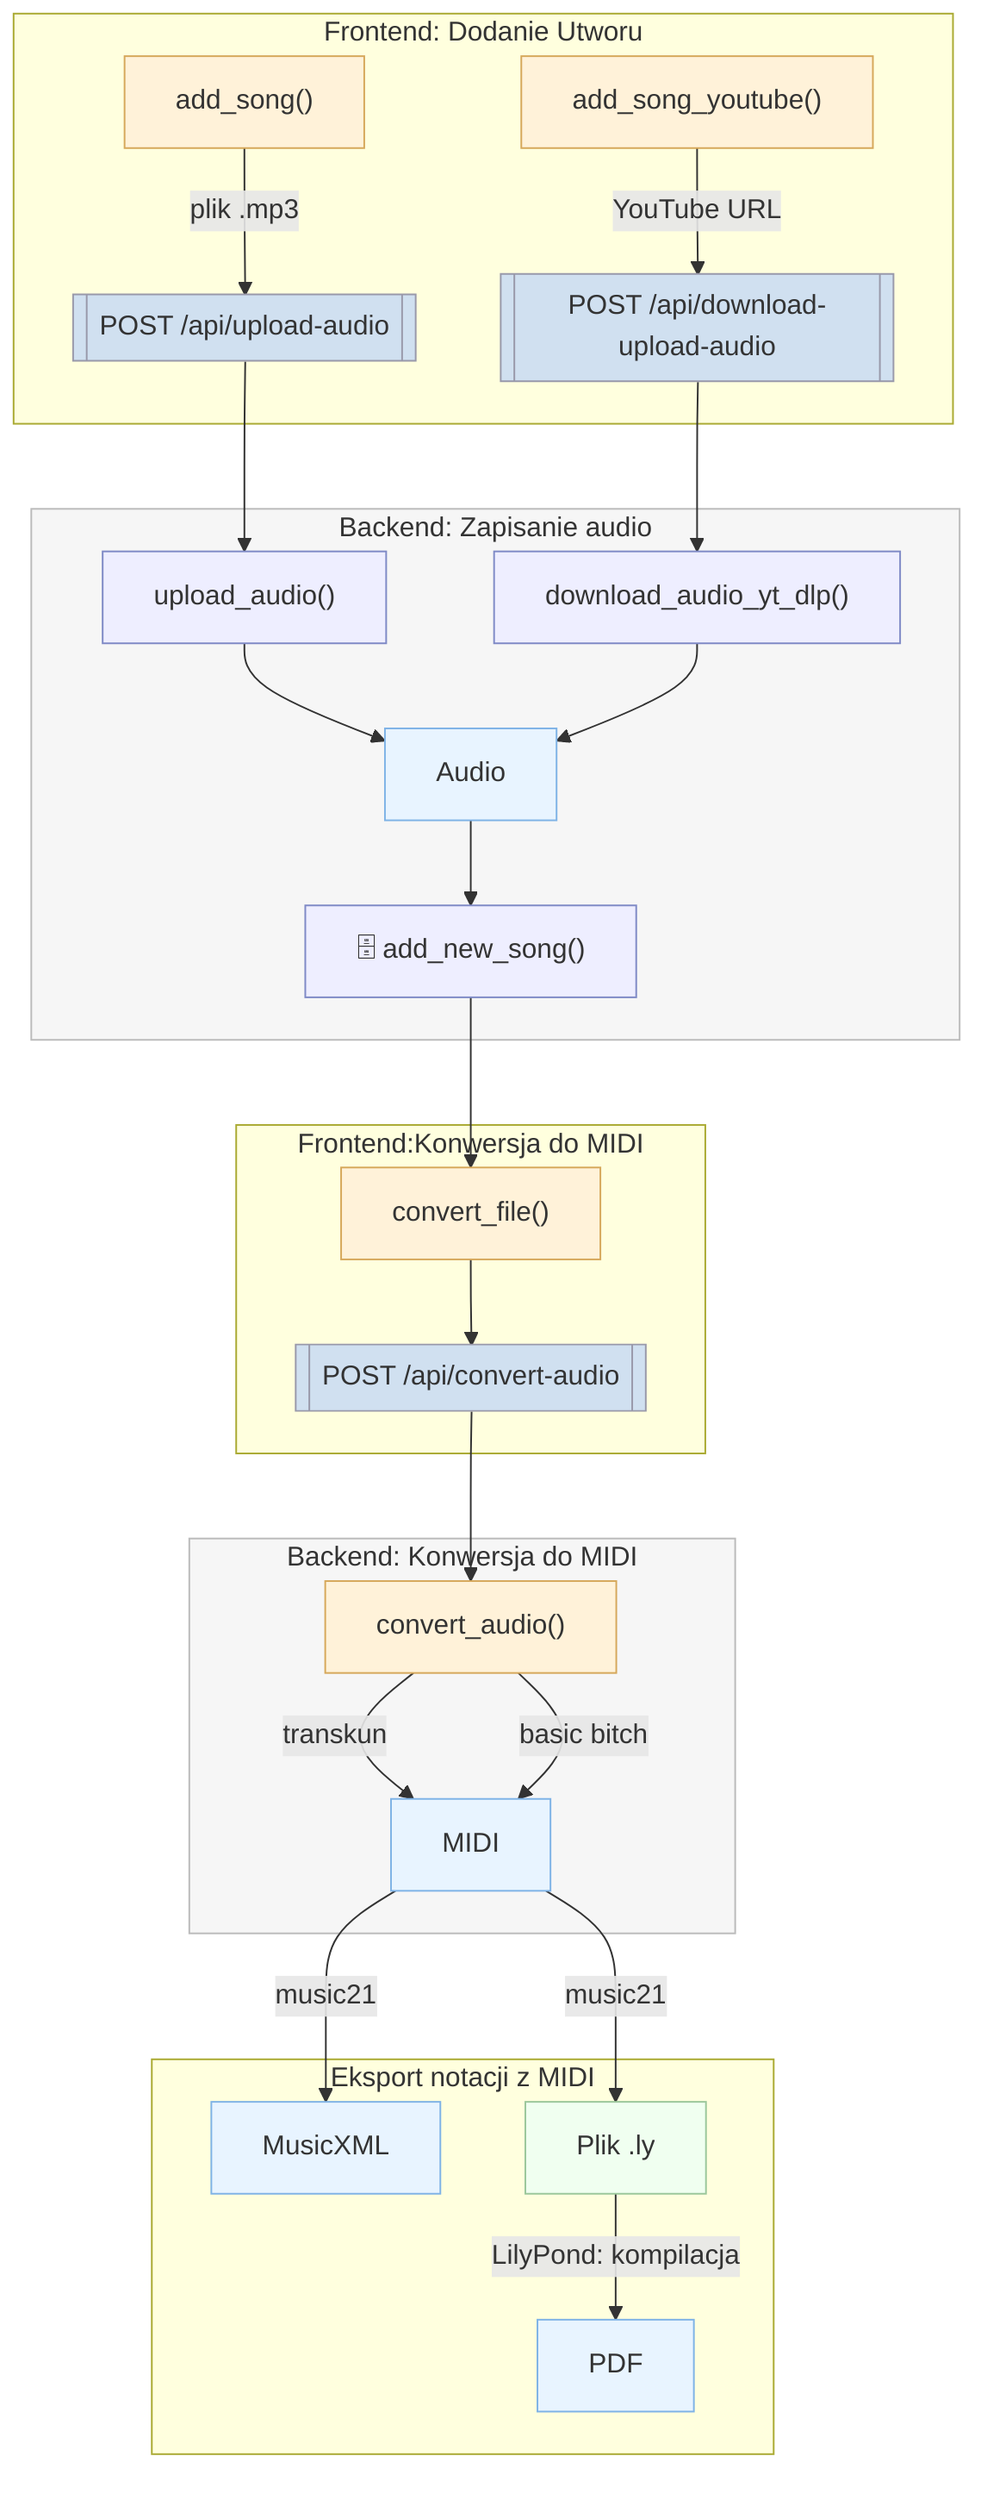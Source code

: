 flowchart TD
  %% --- Frontend: źródła ---
  subgraph FE["Frontend: Dodanie Utworu"]
    A["add_song()"]
    B[["POST /api/upload-audio"]]
    A2["add_song_youtube()"]
    B2[["POST /api/download-upload-audio"]]
  end

  %% --- Backend: import i zapis ---
  subgraph BE["Backend: Zapisanie audio"]
    L2A["upload_audio()"]
    AUDIO["Audio"]
    AUDIO-->ADDA
    ADDA["🗄 add_new_song()"]
    L2B["download_audio_yt_dlp()"]
  end

  %% --- Konwersja do MIDI ---
  subgraph CONV[Frontend:Konwersja do MIDI]
    CONT["convert_file()"]
    F[[POST /api/convert-audio]]
  end

  subgraph BE2["Backend: Konwersja do MIDI"]
   G1["convert_audio()"]
   MIDI[MIDI]
  end

  %% --- Eksport notacji z MIDI ---
  subgraph EXP["Eksport notacji z MIDI"]
    MXML[MusicXML]
    LILY[Plik .ly]
    PDF["PDF"]
  end

  %% --- Przepływ ---
  A -->|plik .mp3| B
  A2 -->|YouTube URL| B2

  B --> L2A --> AUDIO
  B2 --> L2B --> AUDIO

  ADDA --> CONT
  CONT --> F  --> G1 
  G1 -- transkun --> MIDI
  G1 -- basic bitch --> MIDI

  MIDI -->|music21| MXML
  MIDI -->|music21 | LILY -->|LilyPond: kompilacja| PDF

  %% --- Kolory / style ---
  classDef fe fill:#fff2d9,stroke:#d6a85b,stroke-width:1px;
  classDef api fill:#d0e0f0,stroke:#99a,stroke-width:1px;
  classDef db fill:#eeeeff,stroke:#7f8ac6,stroke-width:1px;
  classDef be fill:#f6f6f6,stroke:#bbb,stroke-width:1px;
  classDef core fill:#ffeccc,stroke:#d6a85b,stroke-width:1px;
  classDef tmp fill:#f0fff0,stroke:#9bc79b,stroke-width:1px;
  classDef out fill:#e8f4ff,stroke:#7fb3e6,stroke-width:1px;

  class A,A2,CONT fe;
  class G1 fe;
  class B,B2,F api;
  class L2A,ADDA,L2B db;
  class G2,BE,BE2 be;
  class MIDI,AUDIO out;
  class LILY tmp;
  class MXML,PDF out;